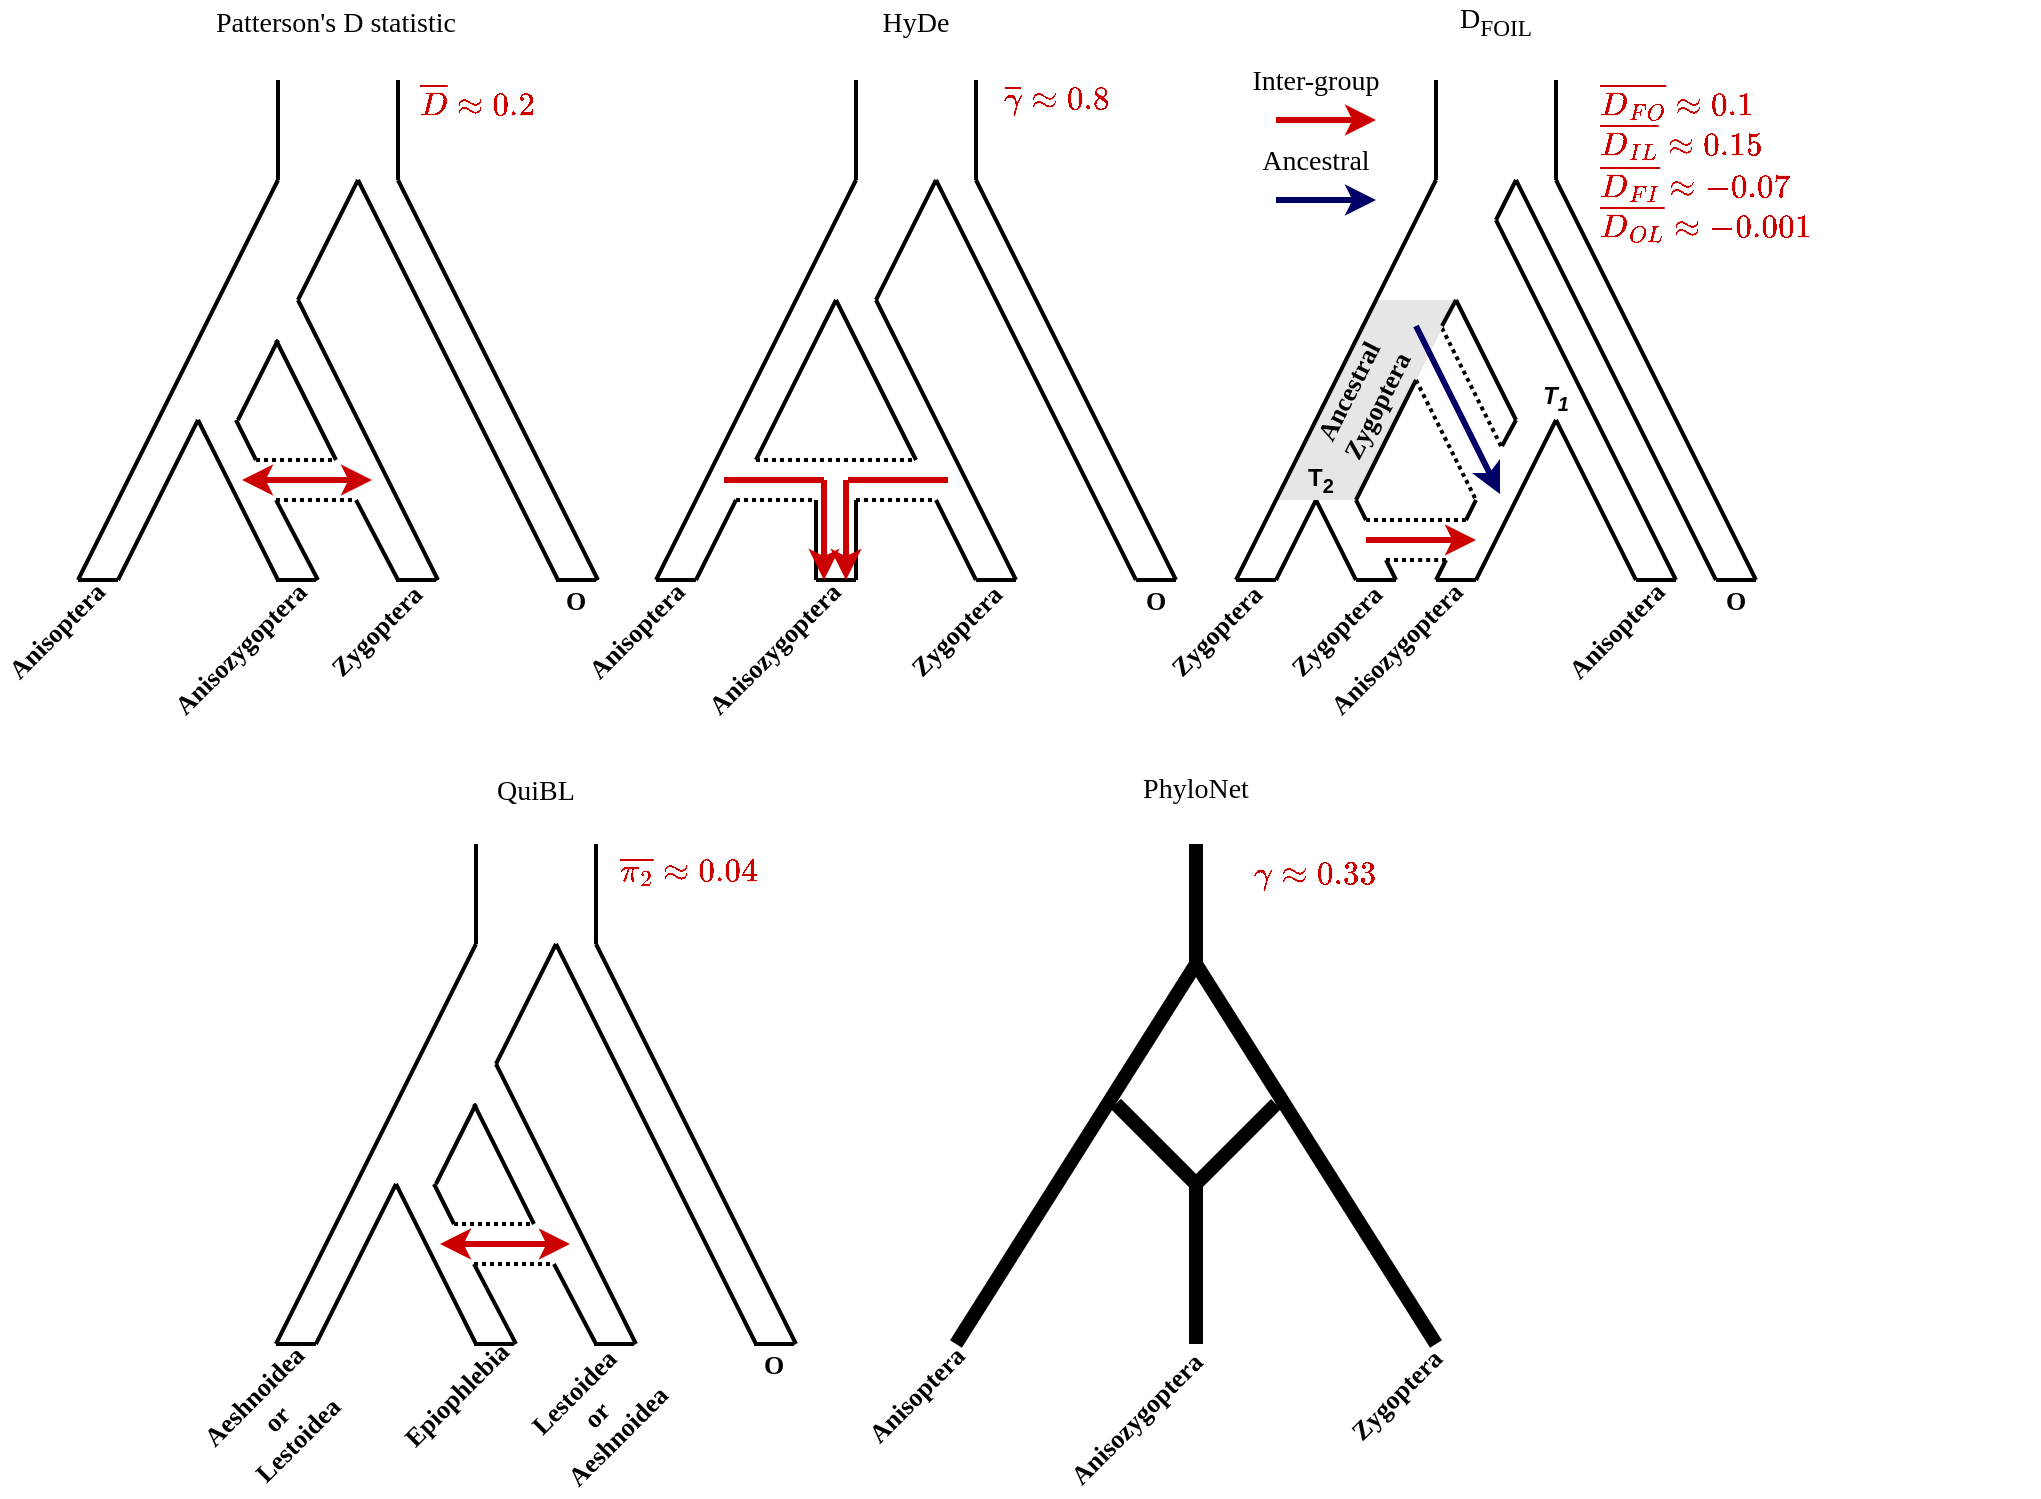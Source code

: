 <mxfile version="12.4.2" type="device" pages="1"><diagram id="icKEjelPdeS_KlyVRhFa" name="Page-1"><mxGraphModel dx="1956" dy="2103" grid="1" gridSize="10" guides="1" tooltips="1" connect="1" arrows="1" fold="1" page="1" pageScale="1" pageWidth="850" pageHeight="1100" math="1" shadow="0"><root><mxCell id="0"/><mxCell id="1" parent="0"/><mxCell id="qN4MKXSaNyTDIDPIRJHz-1" value="" style="endArrow=none;html=1;strokeWidth=2;fontFamily=Times New Roman;fontSize=13;fontStyle=1" parent="1" edge="1"><mxGeometry width="50" height="50" relative="1" as="geometry"><mxPoint x="1" y="240" as="sourcePoint"/><mxPoint x="101" y="40" as="targetPoint"/></mxGeometry></mxCell><mxCell id="qN4MKXSaNyTDIDPIRJHz-2" value="" style="endArrow=none;html=1;strokeWidth=2;fontFamily=Times New Roman;fontSize=13;fontStyle=1" parent="1" edge="1"><mxGeometry width="50" height="50" relative="1" as="geometry"><mxPoint x="21" y="240" as="sourcePoint"/><mxPoint x="61" y="160" as="targetPoint"/></mxGeometry></mxCell><mxCell id="qN4MKXSaNyTDIDPIRJHz-3" value="" style="endArrow=none;html=1;strokeWidth=2;fontFamily=Times New Roman;fontSize=13;fontStyle=1" parent="1" edge="1"><mxGeometry width="50" height="50" relative="1" as="geometry"><mxPoint x="101" y="240" as="sourcePoint"/><mxPoint x="61" y="160" as="targetPoint"/></mxGeometry></mxCell><mxCell id="qN4MKXSaNyTDIDPIRJHz-4" value="" style="endArrow=none;html=1;strokeWidth=2;fontFamily=Times New Roman;fontSize=13;fontStyle=1" parent="1" edge="1"><mxGeometry width="50" height="50" relative="1" as="geometry"><mxPoint x="121" y="240" as="sourcePoint"/><mxPoint x="100" y="200" as="targetPoint"/></mxGeometry></mxCell><mxCell id="qN4MKXSaNyTDIDPIRJHz-5" value="" style="endArrow=none;html=1;strokeWidth=2;fontFamily=Times New Roman;fontSize=13;fontStyle=1" parent="1" edge="1"><mxGeometry width="50" height="50" relative="1" as="geometry"><mxPoint x="161" y="240" as="sourcePoint"/><mxPoint x="140" y="200" as="targetPoint"/></mxGeometry></mxCell><mxCell id="qN4MKXSaNyTDIDPIRJHz-7" value="" style="endArrow=none;html=1;strokeWidth=2;fontFamily=Times New Roman;fontSize=13;fontStyle=1" parent="1" edge="1"><mxGeometry width="50" height="50" relative="1" as="geometry"><mxPoint x="181" y="240" as="sourcePoint"/><mxPoint x="111" y="100" as="targetPoint"/></mxGeometry></mxCell><mxCell id="qN4MKXSaNyTDIDPIRJHz-8" value="" style="endArrow=none;html=1;strokeWidth=2;fontFamily=Times New Roman;fontSize=13;fontStyle=1" parent="1" edge="1"><mxGeometry width="50" height="50" relative="1" as="geometry"><mxPoint x="241" y="240" as="sourcePoint"/><mxPoint x="141" y="40" as="targetPoint"/></mxGeometry></mxCell><mxCell id="qN4MKXSaNyTDIDPIRJHz-12" value="" style="endArrow=none;html=1;strokeWidth=2;fontFamily=Times New Roman;fontSize=13;fontStyle=1" parent="1" edge="1"><mxGeometry width="50" height="50" relative="1" as="geometry"><mxPoint x="81" y="160" as="sourcePoint"/><mxPoint x="101" y="120" as="targetPoint"/></mxGeometry></mxCell><mxCell id="qN4MKXSaNyTDIDPIRJHz-13" value="" style="endArrow=none;html=1;strokeWidth=2;fontFamily=Times New Roman;fontSize=13;fontStyle=1" parent="1" edge="1"><mxGeometry width="50" height="50" relative="1" as="geometry"><mxPoint x="111" y="100" as="sourcePoint"/><mxPoint x="141" y="40" as="targetPoint"/></mxGeometry></mxCell><mxCell id="qN4MKXSaNyTDIDPIRJHz-14" value="" style="endArrow=none;html=1;strokeWidth=2;fontFamily=Times New Roman;fontSize=13;fontStyle=1" parent="1" edge="1"><mxGeometry width="50" height="50" relative="1" as="geometry"><mxPoint x="261" y="240" as="sourcePoint"/><mxPoint x="161" y="40" as="targetPoint"/></mxGeometry></mxCell><mxCell id="qN4MKXSaNyTDIDPIRJHz-15" value="" style="endArrow=none;html=1;strokeWidth=2;fontFamily=Times New Roman;fontSize=13;fontStyle=1" parent="1" edge="1"><mxGeometry width="50" height="50" relative="1" as="geometry"><mxPoint x="101" y="40" as="sourcePoint"/><mxPoint x="101" y="-10" as="targetPoint"/></mxGeometry></mxCell><mxCell id="qN4MKXSaNyTDIDPIRJHz-16" value="" style="endArrow=none;html=1;strokeWidth=2;fontFamily=Times New Roman;fontSize=13;fontStyle=1" parent="1" edge="1"><mxGeometry width="50" height="50" relative="1" as="geometry"><mxPoint x="161" y="40" as="sourcePoint"/><mxPoint x="161" y="-10" as="targetPoint"/></mxGeometry></mxCell><mxCell id="qN4MKXSaNyTDIDPIRJHz-17" value="" style="endArrow=none;html=1;strokeWidth=2;fontFamily=Times New Roman;fontSize=13;fontStyle=1" parent="1" edge="1"><mxGeometry width="50" height="50" relative="1" as="geometry"><mxPoint x="290" y="240" as="sourcePoint"/><mxPoint x="390" y="40" as="targetPoint"/></mxGeometry></mxCell><mxCell id="qN4MKXSaNyTDIDPIRJHz-18" value="" style="endArrow=none;html=1;strokeWidth=2;fontFamily=Times New Roman;fontSize=13;fontStyle=1" parent="1" edge="1"><mxGeometry width="50" height="50" relative="1" as="geometry"><mxPoint x="310" y="240" as="sourcePoint"/><mxPoint x="330" y="200" as="targetPoint"/></mxGeometry></mxCell><mxCell id="qN4MKXSaNyTDIDPIRJHz-21" value="" style="endArrow=none;html=1;strokeWidth=2;fontFamily=Times New Roman;fontSize=13;fontStyle=1" parent="1" edge="1"><mxGeometry width="50" height="50" relative="1" as="geometry"><mxPoint x="450" y="240" as="sourcePoint"/><mxPoint x="430" y="200" as="targetPoint"/></mxGeometry></mxCell><mxCell id="qN4MKXSaNyTDIDPIRJHz-22" value="" style="endArrow=none;html=1;strokeWidth=2;fontFamily=Times New Roman;fontSize=13;fontStyle=1" parent="1" edge="1"><mxGeometry width="50" height="50" relative="1" as="geometry"><mxPoint x="470" y="240" as="sourcePoint"/><mxPoint x="400" y="100" as="targetPoint"/></mxGeometry></mxCell><mxCell id="qN4MKXSaNyTDIDPIRJHz-23" value="" style="endArrow=none;html=1;strokeWidth=2;fontFamily=Times New Roman;fontSize=13;fontStyle=1" parent="1" edge="1"><mxGeometry width="50" height="50" relative="1" as="geometry"><mxPoint x="530" y="240" as="sourcePoint"/><mxPoint x="430" y="40" as="targetPoint"/></mxGeometry></mxCell><mxCell id="qN4MKXSaNyTDIDPIRJHz-25" value="" style="endArrow=none;html=1;strokeWidth=2;fontFamily=Times New Roman;fontSize=13;fontStyle=1" parent="1" edge="1"><mxGeometry width="50" height="50" relative="1" as="geometry"><mxPoint x="400" y="100" as="sourcePoint"/><mxPoint x="430" y="40" as="targetPoint"/></mxGeometry></mxCell><mxCell id="qN4MKXSaNyTDIDPIRJHz-26" value="" style="endArrow=none;html=1;strokeWidth=2;fontFamily=Times New Roman;fontSize=13;fontStyle=1" parent="1" edge="1"><mxGeometry width="50" height="50" relative="1" as="geometry"><mxPoint x="550" y="240" as="sourcePoint"/><mxPoint x="450" y="40" as="targetPoint"/></mxGeometry></mxCell><mxCell id="qN4MKXSaNyTDIDPIRJHz-27" value="" style="endArrow=none;html=1;strokeWidth=2;fontFamily=Times New Roman;fontSize=13;fontStyle=1" parent="1" edge="1"><mxGeometry width="50" height="50" relative="1" as="geometry"><mxPoint x="390" y="40" as="sourcePoint"/><mxPoint x="390" y="-10" as="targetPoint"/></mxGeometry></mxCell><mxCell id="qN4MKXSaNyTDIDPIRJHz-28" value="" style="endArrow=none;html=1;strokeWidth=2;fontFamily=Times New Roman;fontSize=13;fontStyle=1" parent="1" edge="1"><mxGeometry width="50" height="50" relative="1" as="geometry"><mxPoint x="450" y="40" as="sourcePoint"/><mxPoint x="450" y="-10" as="targetPoint"/></mxGeometry></mxCell><mxCell id="qN4MKXSaNyTDIDPIRJHz-31" value="" style="endArrow=none;html=1;strokeWidth=2;fontFamily=Times New Roman;fontSize=13;fontStyle=1" parent="1" edge="1"><mxGeometry width="50" height="50" relative="1" as="geometry"><mxPoint x="370" y="240" as="sourcePoint"/><mxPoint x="370" y="200" as="targetPoint"/></mxGeometry></mxCell><mxCell id="qN4MKXSaNyTDIDPIRJHz-32" value="" style="endArrow=none;html=1;strokeWidth=2;fontFamily=Times New Roman;fontSize=13;fontStyle=1" parent="1" edge="1"><mxGeometry width="50" height="50" relative="1" as="geometry"><mxPoint x="390" y="240" as="sourcePoint"/><mxPoint x="390" y="200" as="targetPoint"/><Array as="points"><mxPoint x="390" y="230"/></Array></mxGeometry></mxCell><mxCell id="qN4MKXSaNyTDIDPIRJHz-33" value="" style="endArrow=none;html=1;strokeWidth=2;dashed=1;dashPattern=1 1;fontFamily=Times New Roman;fontSize=13;fontStyle=1" parent="1" edge="1"><mxGeometry width="50" height="50" relative="1" as="geometry"><mxPoint x="330" y="200" as="sourcePoint"/><mxPoint x="370" y="200" as="targetPoint"/></mxGeometry></mxCell><mxCell id="qN4MKXSaNyTDIDPIRJHz-34" value="" style="endArrow=none;html=1;strokeWidth=2;dashed=1;dashPattern=1 1;fontFamily=Times New Roman;fontSize=13;fontStyle=1" parent="1" edge="1"><mxGeometry width="50" height="50" relative="1" as="geometry"><mxPoint x="390" y="200" as="sourcePoint"/><mxPoint x="430" y="200" as="targetPoint"/></mxGeometry></mxCell><mxCell id="qN4MKXSaNyTDIDPIRJHz-35" value="" style="endArrow=none;html=1;strokeWidth=2;fontFamily=Times New Roman;fontSize=13;fontStyle=1" parent="1" edge="1"><mxGeometry width="50" height="50" relative="1" as="geometry"><mxPoint x="340" y="180" as="sourcePoint"/><mxPoint x="380" y="100" as="targetPoint"/></mxGeometry></mxCell><mxCell id="qN4MKXSaNyTDIDPIRJHz-36" value="" style="endArrow=none;html=1;strokeWidth=2;fontFamily=Times New Roman;fontSize=13;fontStyle=1" parent="1" edge="1"><mxGeometry width="50" height="50" relative="1" as="geometry"><mxPoint x="420" y="180" as="sourcePoint"/><mxPoint x="380" y="100" as="targetPoint"/></mxGeometry></mxCell><mxCell id="qN4MKXSaNyTDIDPIRJHz-37" value="" style="endArrow=none;html=1;strokeWidth=2;dashed=1;dashPattern=1 1;fontFamily=Times New Roman;fontSize=13;fontStyle=1" parent="1" edge="1"><mxGeometry width="50" height="50" relative="1" as="geometry"><mxPoint x="340" y="180" as="sourcePoint"/><mxPoint x="420" y="180" as="targetPoint"/></mxGeometry></mxCell><mxCell id="qN4MKXSaNyTDIDPIRJHz-39" value="" style="endArrow=none;html=1;strokeWidth=2;fontFamily=Times New Roman;fontSize=13;fontStyle=1" parent="1" edge="1"><mxGeometry width="50" height="50" relative="1" as="geometry"><mxPoint x="600" y="240" as="sourcePoint"/><mxPoint x="620" y="200" as="targetPoint"/></mxGeometry></mxCell><mxCell id="qN4MKXSaNyTDIDPIRJHz-41" value="" style="endArrow=none;html=1;strokeWidth=2;fontFamily=Times New Roman;fontSize=13;fontStyle=1" parent="1" edge="1"><mxGeometry width="50" height="50" relative="1" as="geometry"><mxPoint x="645" y="210" as="sourcePoint"/><mxPoint x="640" y="200" as="targetPoint"/></mxGeometry></mxCell><mxCell id="qN4MKXSaNyTDIDPIRJHz-43" value="" style="endArrow=none;html=1;strokeWidth=2;fontFamily=Times New Roman;fontSize=13;fontStyle=1" parent="1" edge="1"><mxGeometry width="50" height="50" relative="1" as="geometry"><mxPoint x="800" y="240" as="sourcePoint"/><mxPoint x="710" y="60" as="targetPoint"/></mxGeometry></mxCell><mxCell id="qN4MKXSaNyTDIDPIRJHz-44" value="" style="endArrow=none;html=1;strokeWidth=2;fontFamily=Times New Roman;fontSize=13;fontStyle=1" parent="1" edge="1"><mxGeometry width="50" height="50" relative="1" as="geometry"><mxPoint x="820" y="240" as="sourcePoint"/><mxPoint x="720" y="40" as="targetPoint"/></mxGeometry></mxCell><mxCell id="qN4MKXSaNyTDIDPIRJHz-46" value="" style="endArrow=none;html=1;strokeWidth=2;fontFamily=Times New Roman;fontSize=13;fontStyle=1" parent="1" edge="1"><mxGeometry width="50" height="50" relative="1" as="geometry"><mxPoint x="710" y="60" as="sourcePoint"/><mxPoint x="720" y="40" as="targetPoint"/></mxGeometry></mxCell><mxCell id="qN4MKXSaNyTDIDPIRJHz-47" value="" style="endArrow=none;html=1;strokeWidth=2;fontFamily=Times New Roman;fontSize=13;fontStyle=1" parent="1" edge="1"><mxGeometry width="50" height="50" relative="1" as="geometry"><mxPoint x="840" y="240" as="sourcePoint"/><mxPoint x="740" y="40" as="targetPoint"/></mxGeometry></mxCell><mxCell id="qN4MKXSaNyTDIDPIRJHz-48" value="" style="endArrow=none;html=1;strokeWidth=2;fontFamily=Times New Roman;fontSize=13;fontStyle=1" parent="1" edge="1"><mxGeometry width="50" height="50" relative="1" as="geometry"><mxPoint x="680" y="40" as="sourcePoint"/><mxPoint x="680" y="-10" as="targetPoint"/></mxGeometry></mxCell><mxCell id="qN4MKXSaNyTDIDPIRJHz-49" value="" style="endArrow=none;html=1;strokeWidth=2;fontFamily=Times New Roman;fontSize=13;fontStyle=1" parent="1" edge="1"><mxGeometry width="50" height="50" relative="1" as="geometry"><mxPoint x="740" y="40" as="sourcePoint"/><mxPoint x="740" y="-10" as="targetPoint"/></mxGeometry></mxCell><mxCell id="qN4MKXSaNyTDIDPIRJHz-50" value="" style="endArrow=none;html=1;strokeWidth=2;fontFamily=Times New Roman;fontSize=13;fontStyle=1" parent="1" edge="1"><mxGeometry width="50" height="50" relative="1" as="geometry"><mxPoint x="640" y="240" as="sourcePoint"/><mxPoint x="620" y="200" as="targetPoint"/></mxGeometry></mxCell><mxCell id="qN4MKXSaNyTDIDPIRJHz-51" value="" style="endArrow=none;html=1;strokeWidth=2;fontFamily=Times New Roman;fontSize=13;fontStyle=1" parent="1" edge="1"><mxGeometry width="50" height="50" relative="1" as="geometry"><mxPoint x="720" y="160" as="sourcePoint"/><mxPoint x="690" y="100" as="targetPoint"/></mxGeometry></mxCell><mxCell id="qN4MKXSaNyTDIDPIRJHz-52" value="" style="endArrow=none;html=1;strokeWidth=2;fontFamily=Times New Roman;fontSize=13;fontStyle=1" parent="1" edge="1"><mxGeometry width="50" height="50" relative="1" as="geometry"><mxPoint x="695" y="210" as="sourcePoint"/><mxPoint x="700" y="200" as="targetPoint"/></mxGeometry></mxCell><mxCell id="qN4MKXSaNyTDIDPIRJHz-53" value="" style="endArrow=none;html=1;strokeWidth=2;fontFamily=Times New Roman;fontSize=13;fontStyle=1" parent="1" edge="1"><mxGeometry width="50" height="50" relative="1" as="geometry"><mxPoint x="700" y="240" as="sourcePoint"/><mxPoint x="740" y="160" as="targetPoint"/></mxGeometry></mxCell><mxCell id="qN4MKXSaNyTDIDPIRJHz-54" value="" style="endArrow=none;html=1;strokeWidth=2;fontFamily=Times New Roman;fontSize=13;fontStyle=1" parent="1" edge="1"><mxGeometry width="50" height="50" relative="1" as="geometry"><mxPoint x="780" y="240" as="sourcePoint"/><mxPoint x="740" y="160" as="targetPoint"/></mxGeometry></mxCell><mxCell id="qN4MKXSaNyTDIDPIRJHz-55" value="" style="endArrow=none;html=1;strokeWidth=2;fontFamily=Times New Roman;fontSize=13;fontStyle=1" parent="1" edge="1"><mxGeometry width="50" height="50" relative="1" as="geometry"><mxPoint x="1" y="240" as="sourcePoint"/><mxPoint x="21" y="240" as="targetPoint"/></mxGeometry></mxCell><mxCell id="qN4MKXSaNyTDIDPIRJHz-56" value="" style="endArrow=none;html=1;strokeWidth=2;fontFamily=Times New Roman;fontSize=13;fontStyle=1" parent="1" edge="1"><mxGeometry width="50" height="50" relative="1" as="geometry"><mxPoint x="100" y="240" as="sourcePoint"/><mxPoint x="120" y="240" as="targetPoint"/></mxGeometry></mxCell><mxCell id="qN4MKXSaNyTDIDPIRJHz-57" value="" style="endArrow=none;html=1;strokeWidth=2;fontFamily=Times New Roman;fontSize=13;fontStyle=1" parent="1" edge="1"><mxGeometry width="50" height="50" relative="1" as="geometry"><mxPoint x="160" y="240" as="sourcePoint"/><mxPoint x="180" y="240" as="targetPoint"/></mxGeometry></mxCell><mxCell id="qN4MKXSaNyTDIDPIRJHz-59" value="" style="endArrow=none;html=1;strokeWidth=2;fontFamily=Times New Roman;fontSize=13;fontStyle=1" parent="1" edge="1"><mxGeometry width="50" height="50" relative="1" as="geometry"><mxPoint x="240" y="240" as="sourcePoint"/><mxPoint x="260" y="240" as="targetPoint"/></mxGeometry></mxCell><mxCell id="qN4MKXSaNyTDIDPIRJHz-60" value="" style="endArrow=none;html=1;strokeWidth=2;fontFamily=Times New Roman;fontSize=13;fontStyle=1" parent="1" edge="1"><mxGeometry width="50" height="50" relative="1" as="geometry"><mxPoint x="370" y="240" as="sourcePoint"/><mxPoint x="390" y="240" as="targetPoint"/></mxGeometry></mxCell><mxCell id="qN4MKXSaNyTDIDPIRJHz-61" value="" style="endArrow=none;html=1;strokeWidth=2;fontFamily=Times New Roman;fontSize=13;fontStyle=1" parent="1" edge="1"><mxGeometry width="50" height="50" relative="1" as="geometry"><mxPoint x="290" y="240" as="sourcePoint"/><mxPoint x="310" y="240" as="targetPoint"/></mxGeometry></mxCell><mxCell id="qN4MKXSaNyTDIDPIRJHz-62" value="" style="endArrow=none;html=1;strokeWidth=2;fontFamily=Times New Roman;fontSize=13;fontStyle=1" parent="1" edge="1"><mxGeometry width="50" height="50" relative="1" as="geometry"><mxPoint x="640" y="240" as="sourcePoint"/><mxPoint x="660" y="240" as="targetPoint"/></mxGeometry></mxCell><mxCell id="qN4MKXSaNyTDIDPIRJHz-63" value="" style="endArrow=none;html=1;strokeWidth=2;fontFamily=Times New Roman;fontSize=13;fontStyle=1" parent="1" edge="1"><mxGeometry width="50" height="50" relative="1" as="geometry"><mxPoint x="820" y="240" as="sourcePoint"/><mxPoint x="840" y="240" as="targetPoint"/></mxGeometry></mxCell><mxCell id="qN4MKXSaNyTDIDPIRJHz-66" value="" style="endArrow=none;html=1;strokeWidth=2;fontFamily=Times New Roman;fontSize=13;fontStyle=1" parent="1" edge="1"><mxGeometry width="50" height="50" relative="1" as="geometry"><mxPoint x="780" y="240" as="sourcePoint"/><mxPoint x="800" y="240" as="targetPoint"/></mxGeometry></mxCell><mxCell id="qN4MKXSaNyTDIDPIRJHz-67" value="" style="endArrow=none;html=1;strokeWidth=2;fontFamily=Times New Roman;fontSize=13;fontStyle=1" parent="1" edge="1"><mxGeometry width="50" height="50" relative="1" as="geometry"><mxPoint x="530" y="240" as="sourcePoint"/><mxPoint x="550" y="240" as="targetPoint"/></mxGeometry></mxCell><mxCell id="qN4MKXSaNyTDIDPIRJHz-68" value="" style="endArrow=none;html=1;strokeWidth=2;fontFamily=Times New Roman;fontSize=13;fontStyle=1" parent="1" edge="1"><mxGeometry width="50" height="50" relative="1" as="geometry"><mxPoint x="680" y="240" as="sourcePoint"/><mxPoint x="700" y="240" as="targetPoint"/></mxGeometry></mxCell><mxCell id="qN4MKXSaNyTDIDPIRJHz-69" value="" style="endArrow=none;html=1;strokeWidth=2;fontFamily=Times New Roman;fontSize=13;fontStyle=1" parent="1" edge="1"><mxGeometry width="50" height="50" relative="1" as="geometry"><mxPoint x="450" y="240" as="sourcePoint"/><mxPoint x="470" y="240" as="targetPoint"/></mxGeometry></mxCell><mxCell id="qN4MKXSaNyTDIDPIRJHz-70" value="" style="endArrow=none;html=1;strokeWidth=2;fontFamily=Times New Roman;fontSize=13;fontStyle=1" parent="1" edge="1"><mxGeometry width="50" height="50" relative="1" as="geometry"><mxPoint x="580" y="240" as="sourcePoint"/><mxPoint x="600" y="240" as="targetPoint"/></mxGeometry></mxCell><mxCell id="qN4MKXSaNyTDIDPIRJHz-71" value="" style="endArrow=none;dashed=1;html=1;strokeWidth=2;dashPattern=1 1;fontFamily=Times New Roman;fontSize=13;fontStyle=1" parent="1" edge="1"><mxGeometry width="50" height="50" relative="1" as="geometry"><mxPoint x="100" y="200" as="sourcePoint"/><mxPoint x="140" y="200" as="targetPoint"/></mxGeometry></mxCell><mxCell id="qN4MKXSaNyTDIDPIRJHz-74" value="" style="endArrow=none;html=1;strokeWidth=2;fontFamily=Times New Roman;fontSize=13;fontStyle=1" parent="1" edge="1"><mxGeometry width="50" height="50" relative="1" as="geometry"><mxPoint x="130" y="180" as="sourcePoint"/><mxPoint x="100" y="120" as="targetPoint"/></mxGeometry></mxCell><mxCell id="qN4MKXSaNyTDIDPIRJHz-75" value="" style="endArrow=none;html=1;strokeWidth=2;fontFamily=Times New Roman;fontSize=13;fontStyle=1" parent="1" edge="1"><mxGeometry width="50" height="50" relative="1" as="geometry"><mxPoint x="90" y="180" as="sourcePoint"/><mxPoint x="80" y="160" as="targetPoint"/></mxGeometry></mxCell><mxCell id="qN4MKXSaNyTDIDPIRJHz-76" value="" style="endArrow=none;dashed=1;html=1;strokeWidth=2;dashPattern=1 1;fontFamily=Times New Roman;fontSize=13;fontStyle=1" parent="1" edge="1"><mxGeometry width="50" height="50" relative="1" as="geometry"><mxPoint x="90" y="180" as="sourcePoint"/><mxPoint x="130" y="180" as="targetPoint"/></mxGeometry></mxCell><mxCell id="qN4MKXSaNyTDIDPIRJHz-77" value="" style="endArrow=none;html=1;strokeWidth=2;dashed=1;dashPattern=1 1;fontFamily=Times New Roman;fontSize=13;fontStyle=1" parent="1" edge="1"><mxGeometry width="50" height="50" relative="1" as="geometry"><mxPoint x="645" y="210" as="sourcePoint"/><mxPoint x="695" y="210" as="targetPoint"/></mxGeometry></mxCell><mxCell id="qN4MKXSaNyTDIDPIRJHz-79" value="" style="endArrow=none;html=1;strokeWidth=2;dashed=1;dashPattern=1 1;fontFamily=Times New Roman;fontSize=13;fontStyle=1" parent="1" edge="1"><mxGeometry width="50" height="50" relative="1" as="geometry"><mxPoint x="655" y="230" as="sourcePoint"/><mxPoint x="685" y="230" as="targetPoint"/><Array as="points"><mxPoint x="680" y="230"/></Array></mxGeometry></mxCell><mxCell id="qN4MKXSaNyTDIDPIRJHz-80" value="" style="endArrow=none;html=1;strokeWidth=2;fontFamily=Times New Roman;fontSize=13;fontStyle=1" parent="1" edge="1"><mxGeometry width="50" height="50" relative="1" as="geometry"><mxPoint x="660" y="240" as="sourcePoint"/><mxPoint x="655" y="230" as="targetPoint"/></mxGeometry></mxCell><mxCell id="qN4MKXSaNyTDIDPIRJHz-81" value="" style="endArrow=none;html=1;strokeWidth=2;fontFamily=Times New Roman;fontSize=13;fontStyle=1" parent="1" edge="1"><mxGeometry width="50" height="50" relative="1" as="geometry"><mxPoint x="680" y="240" as="sourcePoint"/><mxPoint x="685" y="230" as="targetPoint"/></mxGeometry></mxCell><mxCell id="qN4MKXSaNyTDIDPIRJHz-101" value="&lt;h1 style=&quot;font-size: 13px;&quot;&gt;&lt;font style=&quot;font-size: 13px;&quot;&gt;O&lt;/font&gt;&lt;/h1&gt;" style="text;html=1;strokeColor=none;fillColor=none;align=center;verticalAlign=middle;whiteSpace=wrap;rounded=0;fontFamily=Times New Roman;fontSize=13;fontStyle=1" parent="1" vertex="1"><mxGeometry x="230" y="240" width="40" height="20" as="geometry"/></mxCell><mxCell id="qN4MKXSaNyTDIDPIRJHz-102" value="&lt;h1 style=&quot;font-size: 13px;&quot;&gt;&lt;font style=&quot;font-size: 13px;&quot;&gt;O&lt;/font&gt;&lt;/h1&gt;" style="text;html=1;strokeColor=none;fillColor=none;align=center;verticalAlign=middle;whiteSpace=wrap;rounded=0;fontFamily=Times New Roman;fontSize=13;fontStyle=1" parent="1" vertex="1"><mxGeometry x="520" y="240" width="40" height="20" as="geometry"/></mxCell><mxCell id="qN4MKXSaNyTDIDPIRJHz-103" value="&lt;h1 style=&quot;font-size: 13px;&quot;&gt;&lt;font style=&quot;font-size: 13px;&quot;&gt;O&lt;/font&gt;&lt;/h1&gt;" style="text;html=1;strokeColor=none;fillColor=none;align=center;verticalAlign=middle;whiteSpace=wrap;rounded=0;fontFamily=Times New Roman;fontSize=13;fontStyle=1" parent="1" vertex="1"><mxGeometry x="810" y="240" width="40" height="20" as="geometry"/></mxCell><mxCell id="qN4MKXSaNyTDIDPIRJHz-104" value="" style="endArrow=none;html=1;strokeWidth=2;fontFamily=Times New Roman;fontSize=13;fontStyle=1" parent="1" edge="1"><mxGeometry width="50" height="50" relative="1" as="geometry"><mxPoint x="100" y="622" as="sourcePoint"/><mxPoint x="200" y="422" as="targetPoint"/></mxGeometry></mxCell><mxCell id="qN4MKXSaNyTDIDPIRJHz-105" value="" style="endArrow=none;html=1;strokeWidth=2;fontFamily=Times New Roman;fontSize=13;fontStyle=1" parent="1" edge="1"><mxGeometry width="50" height="50" relative="1" as="geometry"><mxPoint x="120" y="622" as="sourcePoint"/><mxPoint x="160" y="542" as="targetPoint"/></mxGeometry></mxCell><mxCell id="qN4MKXSaNyTDIDPIRJHz-106" value="" style="endArrow=none;html=1;strokeWidth=2;fontFamily=Times New Roman;fontSize=13;fontStyle=1" parent="1" edge="1"><mxGeometry width="50" height="50" relative="1" as="geometry"><mxPoint x="200" y="622" as="sourcePoint"/><mxPoint x="160" y="542" as="targetPoint"/></mxGeometry></mxCell><mxCell id="qN4MKXSaNyTDIDPIRJHz-107" value="" style="endArrow=none;html=1;strokeWidth=2;fontFamily=Times New Roman;fontSize=13;fontStyle=1" parent="1" edge="1"><mxGeometry width="50" height="50" relative="1" as="geometry"><mxPoint x="220" y="622" as="sourcePoint"/><mxPoint x="199" y="582" as="targetPoint"/></mxGeometry></mxCell><mxCell id="qN4MKXSaNyTDIDPIRJHz-108" value="" style="endArrow=none;html=1;strokeWidth=2;fontFamily=Times New Roman;fontSize=13;fontStyle=1" parent="1" edge="1"><mxGeometry width="50" height="50" relative="1" as="geometry"><mxPoint x="260" y="622" as="sourcePoint"/><mxPoint x="239" y="582" as="targetPoint"/></mxGeometry></mxCell><mxCell id="qN4MKXSaNyTDIDPIRJHz-109" value="" style="endArrow=none;html=1;strokeWidth=2;fontFamily=Times New Roman;fontSize=13;fontStyle=1" parent="1" edge="1"><mxGeometry width="50" height="50" relative="1" as="geometry"><mxPoint x="280" y="622" as="sourcePoint"/><mxPoint x="210" y="482" as="targetPoint"/></mxGeometry></mxCell><mxCell id="qN4MKXSaNyTDIDPIRJHz-110" value="" style="endArrow=none;html=1;strokeWidth=2;fontFamily=Times New Roman;fontSize=13;fontStyle=1" parent="1" edge="1"><mxGeometry width="50" height="50" relative="1" as="geometry"><mxPoint x="340" y="622" as="sourcePoint"/><mxPoint x="240" y="422" as="targetPoint"/></mxGeometry></mxCell><mxCell id="qN4MKXSaNyTDIDPIRJHz-111" value="" style="endArrow=none;html=1;strokeWidth=2;fontFamily=Times New Roman;fontSize=13;fontStyle=1" parent="1" edge="1"><mxGeometry width="50" height="50" relative="1" as="geometry"><mxPoint x="180" y="542" as="sourcePoint"/><mxPoint x="200" y="502" as="targetPoint"/></mxGeometry></mxCell><mxCell id="qN4MKXSaNyTDIDPIRJHz-112" value="" style="endArrow=none;html=1;strokeWidth=2;fontFamily=Times New Roman;fontSize=13;fontStyle=1" parent="1" edge="1"><mxGeometry width="50" height="50" relative="1" as="geometry"><mxPoint x="210" y="482" as="sourcePoint"/><mxPoint x="240" y="422" as="targetPoint"/></mxGeometry></mxCell><mxCell id="qN4MKXSaNyTDIDPIRJHz-113" value="" style="endArrow=none;html=1;strokeWidth=2;fontFamily=Times New Roman;fontSize=13;fontStyle=1" parent="1" edge="1"><mxGeometry width="50" height="50" relative="1" as="geometry"><mxPoint x="360" y="622" as="sourcePoint"/><mxPoint x="260" y="422" as="targetPoint"/></mxGeometry></mxCell><mxCell id="qN4MKXSaNyTDIDPIRJHz-114" value="" style="endArrow=none;html=1;strokeWidth=2;fontFamily=Times New Roman;fontSize=13;fontStyle=1" parent="1" edge="1"><mxGeometry width="50" height="50" relative="1" as="geometry"><mxPoint x="200" y="422" as="sourcePoint"/><mxPoint x="200" y="372" as="targetPoint"/></mxGeometry></mxCell><mxCell id="qN4MKXSaNyTDIDPIRJHz-115" value="" style="endArrow=none;html=1;strokeWidth=2;fontFamily=Times New Roman;fontSize=13;fontStyle=1" parent="1" edge="1"><mxGeometry width="50" height="50" relative="1" as="geometry"><mxPoint x="260" y="422" as="sourcePoint"/><mxPoint x="260" y="372" as="targetPoint"/></mxGeometry></mxCell><mxCell id="qN4MKXSaNyTDIDPIRJHz-116" value="" style="endArrow=none;html=1;strokeWidth=2;fontFamily=Times New Roman;fontSize=13;fontStyle=1" parent="1" edge="1"><mxGeometry width="50" height="50" relative="1" as="geometry"><mxPoint x="100" y="622" as="sourcePoint"/><mxPoint x="120" y="622" as="targetPoint"/></mxGeometry></mxCell><mxCell id="qN4MKXSaNyTDIDPIRJHz-117" value="" style="endArrow=none;html=1;strokeWidth=2;fontFamily=Times New Roman;fontSize=13;fontStyle=1" parent="1" edge="1"><mxGeometry width="50" height="50" relative="1" as="geometry"><mxPoint x="199" y="622" as="sourcePoint"/><mxPoint x="219" y="622" as="targetPoint"/></mxGeometry></mxCell><mxCell id="qN4MKXSaNyTDIDPIRJHz-118" value="" style="endArrow=none;html=1;strokeWidth=2;fontFamily=Times New Roman;fontSize=13;fontStyle=1" parent="1" edge="1"><mxGeometry width="50" height="50" relative="1" as="geometry"><mxPoint x="259" y="622" as="sourcePoint"/><mxPoint x="279" y="622" as="targetPoint"/></mxGeometry></mxCell><mxCell id="qN4MKXSaNyTDIDPIRJHz-119" value="" style="endArrow=none;html=1;strokeWidth=2;fontFamily=Times New Roman;fontSize=13;fontStyle=1" parent="1" edge="1"><mxGeometry width="50" height="50" relative="1" as="geometry"><mxPoint x="339" y="622" as="sourcePoint"/><mxPoint x="359" y="622" as="targetPoint"/></mxGeometry></mxCell><mxCell id="qN4MKXSaNyTDIDPIRJHz-120" value="" style="endArrow=none;dashed=1;html=1;strokeWidth=2;dashPattern=1 1;fontFamily=Times New Roman;fontSize=13;fontStyle=1" parent="1" edge="1"><mxGeometry width="50" height="50" relative="1" as="geometry"><mxPoint x="199" y="582" as="sourcePoint"/><mxPoint x="239" y="582" as="targetPoint"/></mxGeometry></mxCell><mxCell id="qN4MKXSaNyTDIDPIRJHz-121" value="" style="endArrow=none;html=1;strokeWidth=2;fontFamily=Times New Roman;fontSize=13;fontStyle=1" parent="1" edge="1"><mxGeometry width="50" height="50" relative="1" as="geometry"><mxPoint x="229" y="562" as="sourcePoint"/><mxPoint x="199" y="502" as="targetPoint"/></mxGeometry></mxCell><mxCell id="qN4MKXSaNyTDIDPIRJHz-122" value="" style="endArrow=none;html=1;strokeWidth=2;fontFamily=Times New Roman;fontSize=13;fontStyle=1" parent="1" edge="1"><mxGeometry width="50" height="50" relative="1" as="geometry"><mxPoint x="189" y="562" as="sourcePoint"/><mxPoint x="179" y="542" as="targetPoint"/></mxGeometry></mxCell><mxCell id="qN4MKXSaNyTDIDPIRJHz-123" value="" style="endArrow=none;dashed=1;html=1;strokeWidth=2;dashPattern=1 1;fontFamily=Times New Roman;fontSize=13;fontStyle=1" parent="1" edge="1"><mxGeometry width="50" height="50" relative="1" as="geometry"><mxPoint x="189" y="562" as="sourcePoint"/><mxPoint x="229" y="562" as="targetPoint"/></mxGeometry></mxCell><mxCell id="qN4MKXSaNyTDIDPIRJHz-124" value="&lt;h1 style=&quot;font-size: 13px;&quot;&gt;&lt;font style=&quot;font-size: 13px;&quot;&gt;O&lt;/font&gt;&lt;/h1&gt;" style="text;html=1;strokeColor=none;fillColor=none;align=center;verticalAlign=middle;whiteSpace=wrap;rounded=0;fontFamily=Times New Roman;fontSize=13;fontStyle=1" parent="1" vertex="1"><mxGeometry x="329" y="622" width="40" height="20" as="geometry"/></mxCell><mxCell id="qN4MKXSaNyTDIDPIRJHz-125" value="Anisozygoptera" style="text;html=1;strokeColor=none;fillColor=none;align=center;verticalAlign=middle;whiteSpace=wrap;rounded=0;rotation=-45;fontFamily=Times New Roman;fontSize=13;fontStyle=1" parent="1" vertex="1"><mxGeometry x="62" y="259" width="40" height="30" as="geometry"/></mxCell><mxCell id="qN4MKXSaNyTDIDPIRJHz-127" value="Anisozygoptera" style="text;html=1;strokeColor=none;fillColor=none;align=center;verticalAlign=middle;whiteSpace=wrap;rounded=0;rotation=-45;fontFamily=Times New Roman;fontSize=13;fontStyle=1" parent="1" vertex="1"><mxGeometry x="640" y="259" width="40" height="30" as="geometry"/></mxCell><mxCell id="qN4MKXSaNyTDIDPIRJHz-131" value="Anisoptera" style="text;html=1;strokeColor=none;fillColor=none;align=center;verticalAlign=middle;whiteSpace=wrap;rounded=0;rotation=-45;fontFamily=Times New Roman;fontSize=13;fontStyle=1" parent="1" vertex="1"><mxGeometry x="750" y="250" width="40" height="30" as="geometry"/></mxCell><mxCell id="qN4MKXSaNyTDIDPIRJHz-133" value="Zygoptera" style="text;html=1;strokeColor=none;fillColor=none;align=center;verticalAlign=middle;whiteSpace=wrap;rounded=0;rotation=-45;fontFamily=Times New Roman;fontSize=13;fontStyle=1" parent="1" vertex="1"><mxGeometry x="550" y="260" width="40" height="10" as="geometry"/></mxCell><mxCell id="qN4MKXSaNyTDIDPIRJHz-138" value="Zygoptera" style="text;html=1;strokeColor=none;fillColor=none;align=center;verticalAlign=middle;whiteSpace=wrap;rounded=0;rotation=-45;fontFamily=Times New Roman;fontSize=13;fontStyle=1" parent="1" vertex="1"><mxGeometry x="610" y="262" width="40" height="5.86" as="geometry"/></mxCell><mxCell id="qN4MKXSaNyTDIDPIRJHz-143" value="" style="endArrow=none;html=1;strokeWidth=7;fontFamily=Times New Roman;fontSize=13;fontStyle=1" parent="1" edge="1"><mxGeometry width="50" height="50" relative="1" as="geometry"><mxPoint x="560" y="622" as="sourcePoint"/><mxPoint x="560" y="542" as="targetPoint"/></mxGeometry></mxCell><mxCell id="qN4MKXSaNyTDIDPIRJHz-144" value="" style="endArrow=none;html=1;strokeWidth=7;fontFamily=Times New Roman;fontSize=13;fontStyle=1" parent="1" edge="1"><mxGeometry width="50" height="50" relative="1" as="geometry"><mxPoint x="560" y="542" as="sourcePoint"/><mxPoint x="520" y="502" as="targetPoint"/></mxGeometry></mxCell><mxCell id="qN4MKXSaNyTDIDPIRJHz-145" value="" style="endArrow=none;html=1;strokeWidth=7;fontFamily=Times New Roman;fontSize=13;fontStyle=1" parent="1" edge="1"><mxGeometry width="50" height="50" relative="1" as="geometry"><mxPoint x="560" y="542" as="sourcePoint"/><mxPoint x="520" y="502" as="targetPoint"/></mxGeometry></mxCell><mxCell id="qN4MKXSaNyTDIDPIRJHz-146" value="" style="endArrow=none;html=1;strokeWidth=7;fontFamily=Times New Roman;fontSize=13;fontStyle=1" parent="1" edge="1"><mxGeometry width="50" height="50" relative="1" as="geometry"><mxPoint x="560" y="542" as="sourcePoint"/><mxPoint x="600" y="502" as="targetPoint"/></mxGeometry></mxCell><mxCell id="qN4MKXSaNyTDIDPIRJHz-147" value="" style="endArrow=none;html=1;strokeWidth=7;fontFamily=Times New Roman;fontSize=13;fontStyle=1" parent="1" edge="1"><mxGeometry width="50" height="50" relative="1" as="geometry"><mxPoint x="680" y="622" as="sourcePoint"/><mxPoint x="560" y="432" as="targetPoint"/></mxGeometry></mxCell><mxCell id="qN4MKXSaNyTDIDPIRJHz-148" value="" style="endArrow=none;html=1;strokeWidth=7;fontFamily=Times New Roman;fontSize=13;fontStyle=1" parent="1" edge="1"><mxGeometry width="50" height="50" relative="1" as="geometry"><mxPoint x="440" y="622" as="sourcePoint"/><mxPoint x="560" y="432" as="targetPoint"/></mxGeometry></mxCell><mxCell id="qN4MKXSaNyTDIDPIRJHz-149" value="" style="endArrow=none;html=1;strokeWidth=7;fontFamily=Times New Roman;fontSize=13;fontStyle=1" parent="1" edge="1"><mxGeometry width="50" height="50" relative="1" as="geometry"><mxPoint x="560" y="432" as="sourcePoint"/><mxPoint x="560" y="372" as="targetPoint"/></mxGeometry></mxCell><mxCell id="qN4MKXSaNyTDIDPIRJHz-152" value="Anisoptera" style="text;html=1;strokeColor=none;fillColor=none;align=center;verticalAlign=middle;whiteSpace=wrap;rounded=0;rotation=-45;fontFamily=Times New Roman;fontSize=13;fontStyle=1" parent="1" vertex="1"><mxGeometry x="400" y="632" width="40" height="30" as="geometry"/></mxCell><mxCell id="qN4MKXSaNyTDIDPIRJHz-153" value="Zygoptera" style="text;html=1;strokeColor=none;fillColor=none;align=center;verticalAlign=middle;whiteSpace=wrap;rounded=0;rotation=-45;fontFamily=Times New Roman;fontSize=13;fontStyle=1" parent="1" vertex="1"><mxGeometry x="640" y="632" width="40" height="30" as="geometry"/></mxCell><mxCell id="m6oSzKGWAjd3a5pUwJd8-1" value="" style="endArrow=classic;html=1;strokeColor=#CC0000;strokeWidth=3;" parent="1" edge="1"><mxGeometry width="50" height="50" relative="1" as="geometry"><mxPoint x="645" y="220" as="sourcePoint"/><mxPoint x="700" y="220" as="targetPoint"/></mxGeometry></mxCell><mxCell id="m6oSzKGWAjd3a5pUwJd8-3" value="$$\overline{\gamma}&amp;nbsp; \approx0.8$$" style="text;html=1;strokeColor=none;fillColor=none;align=center;verticalAlign=middle;whiteSpace=wrap;rounded=0;strokeWidth=1;fontColor=#CC0000;fontSize=14;" parent="1" vertex="1"><mxGeometry x="470" y="-10" width="40" height="20" as="geometry"/></mxCell><mxCell id="m6oSzKGWAjd3a5pUwJd8-6" value="$$\overline{D}&amp;nbsp; \approx0.2$$" style="text;html=1;fontSize=14;fontColor=#CC0000;" parent="1" vertex="1"><mxGeometry x="170" y="-30" width="60" height="30" as="geometry"/></mxCell><mxCell id="m6oSzKGWAjd3a5pUwJd8-13" value="" style="endArrow=none;html=1;strokeColor=#CC0000;strokeWidth=3;fontSize=14;fontColor=#CC0000;" parent="1" edge="1"><mxGeometry width="50" height="50" relative="1" as="geometry"><mxPoint x="324" y="190" as="sourcePoint"/><mxPoint x="374" y="190" as="targetPoint"/></mxGeometry></mxCell><mxCell id="m6oSzKGWAjd3a5pUwJd8-14" value="" style="endArrow=classic;html=1;strokeColor=#CC0000;strokeWidth=3;fontSize=14;fontColor=#CC0000;endFill=1;" parent="1" edge="1"><mxGeometry width="50" height="50" relative="1" as="geometry"><mxPoint x="374" y="190" as="sourcePoint"/><mxPoint x="374" y="240" as="targetPoint"/></mxGeometry></mxCell><mxCell id="m6oSzKGWAjd3a5pUwJd8-15" value="" style="endArrow=none;html=1;strokeColor=#CC0000;strokeWidth=3;fontSize=14;fontColor=#CC0000;" parent="1" edge="1"><mxGeometry width="50" height="50" relative="1" as="geometry"><mxPoint x="386" y="190" as="sourcePoint"/><mxPoint x="436" y="190" as="targetPoint"/></mxGeometry></mxCell><mxCell id="m6oSzKGWAjd3a5pUwJd8-16" value="" style="endArrow=classic;html=1;strokeColor=#CC0000;strokeWidth=3;fontSize=14;fontColor=#CC0000;endFill=1;" parent="1" edge="1"><mxGeometry width="50" height="50" relative="1" as="geometry"><mxPoint x="385" y="190" as="sourcePoint"/><mxPoint x="385" y="240" as="targetPoint"/></mxGeometry></mxCell><mxCell id="m6oSzKGWAjd3a5pUwJd8-20" value="" style="endArrow=classic;html=1;strokeColor=#CC0000;strokeWidth=3;startArrow=classic;startFill=1;" parent="1" edge="1"><mxGeometry width="50" height="50" relative="1" as="geometry"><mxPoint x="83" y="190" as="sourcePoint"/><mxPoint x="148" y="190" as="targetPoint"/></mxGeometry></mxCell><mxCell id="m6oSzKGWAjd3a5pUwJd8-23" value="&lt;font face=&quot;Times New Roman&quot; color=&quot;#000000&quot;&gt;Patterson's D statistic&lt;/font&gt;" style="text;html=1;strokeColor=none;fillColor=none;align=center;verticalAlign=middle;whiteSpace=wrap;rounded=0;fontSize=14;fontColor=#CC0000;" parent="1" vertex="1"><mxGeometry x="60" y="-49" width="140" height="20" as="geometry"/></mxCell><mxCell id="m6oSzKGWAjd3a5pUwJd8-24" value="&lt;font face=&quot;Times New Roman&quot; color=&quot;#000000&quot;&gt;HyDe&lt;/font&gt;" style="text;html=1;strokeColor=none;fillColor=none;align=center;verticalAlign=middle;whiteSpace=wrap;rounded=0;fontSize=14;fontColor=#CC0000;" parent="1" vertex="1"><mxGeometry x="350" y="-49" width="140" height="20" as="geometry"/></mxCell><mxCell id="m6oSzKGWAjd3a5pUwJd8-25" value="&lt;font face=&quot;Times New Roman&quot; color=&quot;#000000&quot;&gt;D&lt;sub&gt;FOIL&lt;/sub&gt;&lt;/font&gt;" style="text;html=1;strokeColor=none;fillColor=none;align=center;verticalAlign=middle;whiteSpace=wrap;rounded=0;fontSize=14;fontColor=#CC0000;" parent="1" vertex="1"><mxGeometry x="640" y="-49" width="140" height="20" as="geometry"/></mxCell><mxCell id="m6oSzKGWAjd3a5pUwJd8-26" value="&lt;font face=&quot;Times New Roman&quot; color=&quot;#000000&quot;&gt;QuiBL&lt;/font&gt;" style="text;html=1;strokeColor=none;fillColor=none;align=center;verticalAlign=middle;whiteSpace=wrap;rounded=0;fontSize=14;fontColor=#CC0000;" parent="1" vertex="1"><mxGeometry x="160" y="335" width="140" height="20" as="geometry"/></mxCell><mxCell id="m6oSzKGWAjd3a5pUwJd8-27" value="&lt;font face=&quot;Times New Roman&quot; color=&quot;#000000&quot;&gt;PhyloNet&lt;/font&gt;" style="text;html=1;strokeColor=none;fillColor=none;align=center;verticalAlign=middle;whiteSpace=wrap;rounded=0;fontSize=14;fontColor=#CC0000;" parent="1" vertex="1"><mxGeometry x="490" y="334" width="140" height="20" as="geometry"/></mxCell><mxCell id="m6oSzKGWAjd3a5pUwJd8-28" value="&lt;br&gt;&lt;br&gt;\(\overline{D_{FO}}&amp;nbsp; \approx0.1\)&amp;nbsp;&lt;br&gt;\(\overline{D_{IL}}&amp;nbsp; \approx0.15\)&lt;br&gt;\(\overline{D_{FI}}&amp;nbsp; \approx-0.07\)&lt;br&gt;\(\overline{D_{OL}}&amp;nbsp; \approx-0.001\)" style="text;html=1;fontSize=14;fontColor=#CC0000;" parent="1" vertex="1"><mxGeometry x="760" y="-50" width="60" height="30" as="geometry"/></mxCell><mxCell id="BOKiisszT9w9ViL21fTX-1" value="Epiophlebia" style="text;html=1;strokeColor=none;fillColor=none;align=center;verticalAlign=middle;whiteSpace=wrap;rounded=0;rotation=-45;fontFamily=Times New Roman;fontSize=13;fontStyle=1" parent="1" vertex="1"><mxGeometry x="170" y="632" width="40" height="30" as="geometry"/></mxCell><mxCell id="BOKiisszT9w9ViL21fTX-2" value="Aeshnoidea&lt;br&gt;or&lt;br&gt;Lestoidea" style="text;html=1;strokeColor=none;fillColor=none;align=center;verticalAlign=middle;whiteSpace=wrap;rounded=0;rotation=-45;fontFamily=Times New Roman;fontSize=13;fontStyle=1" parent="1" vertex="1"><mxGeometry x="80" y="644" width="40" height="30" as="geometry"/></mxCell><mxCell id="BOKiisszT9w9ViL21fTX-3" value="Lestoidea&lt;br&gt;or&lt;br&gt;Aeshnoidea" style="text;html=1;strokeColor=none;fillColor=none;align=center;verticalAlign=middle;whiteSpace=wrap;rounded=0;rotation=-45;fontFamily=Times New Roman;fontSize=13;fontStyle=1" parent="1" vertex="1"><mxGeometry x="240" y="642" width="40" height="30" as="geometry"/></mxCell><mxCell id="BOKiisszT9w9ViL21fTX-4" value="" style="endArrow=classic;html=1;strokeColor=#CC0000;strokeWidth=3;startArrow=classic;startFill=1;" parent="1" edge="1"><mxGeometry width="50" height="50" relative="1" as="geometry"><mxPoint x="182" y="572" as="sourcePoint"/><mxPoint x="247" y="572" as="targetPoint"/></mxGeometry></mxCell><mxCell id="BOKiisszT9w9ViL21fTX-5" value="&lt;font style=&quot;font-size: 14px&quot; color=&quot;#cc0000&quot;&gt;$$\overline{\pi_2}&amp;nbsp; \approx0.04$$&lt;/font&gt;" style="text;html=1;" parent="1" vertex="1"><mxGeometry x="270" y="357" width="180" height="30" as="geometry"/></mxCell><mxCell id="BOKiisszT9w9ViL21fTX-10" value="$${\gamma}&amp;nbsp; \approx0.33$$" style="text;html=1;strokeColor=none;fillColor=none;align=center;verticalAlign=middle;whiteSpace=wrap;rounded=0;strokeWidth=1;fontColor=#CC0000;fontSize=14;" parent="1" vertex="1"><mxGeometry x="600" y="377" width="40" height="20" as="geometry"/></mxCell><mxCell id="hJRoiHtHyYppCQxlha_T-1" value="Anisozygoptera" style="text;html=1;strokeColor=none;fillColor=none;align=center;verticalAlign=middle;whiteSpace=wrap;rounded=0;rotation=-45;fontFamily=Times New Roman;fontSize=13;fontStyle=1" parent="1" vertex="1"><mxGeometry x="329" y="259" width="40" height="30" as="geometry"/></mxCell><mxCell id="hJRoiHtHyYppCQxlha_T-2" value="" style="endArrow=none;html=1;strokeWidth=2;dashed=1;dashPattern=1 1;fontFamily=Times New Roman;fontSize=13;fontStyle=1" parent="1" edge="1"><mxGeometry width="50" height="50" relative="1" as="geometry"><mxPoint x="683" y="114" as="sourcePoint"/><mxPoint x="713" y="174" as="targetPoint"/></mxGeometry></mxCell><mxCell id="hJRoiHtHyYppCQxlha_T-3" value="" style="endArrow=none;html=1;strokeWidth=2;dashed=1;dashPattern=1 1;fontFamily=Times New Roman;fontSize=13;fontStyle=1" parent="1" edge="1"><mxGeometry width="50" height="50" relative="1" as="geometry"><mxPoint x="670" y="140" as="sourcePoint"/><mxPoint x="700" y="200" as="targetPoint"/></mxGeometry></mxCell><mxCell id="hJRoiHtHyYppCQxlha_T-6" value="" style="endArrow=none;html=1;strokeWidth=2;fontFamily=Times New Roman;fontSize=13;fontStyle=1" parent="1" edge="1"><mxGeometry width="50" height="50" relative="1" as="geometry"><mxPoint x="713" y="173" as="sourcePoint"/><mxPoint x="720" y="160" as="targetPoint"/></mxGeometry></mxCell><mxCell id="hJRoiHtHyYppCQxlha_T-10" value="" style="shape=parallelogram;perimeter=parallelogramPerimeter;whiteSpace=wrap;html=1;size=0.548;strokeColor=none;fillColor=#E6E6E6;shadow=0;rounded=0;comic=0;" parent="1" vertex="1"><mxGeometry x="600" y="100" width="90" height="100" as="geometry"/></mxCell><mxCell id="hJRoiHtHyYppCQxlha_T-8" value="" style="endArrow=classic;html=1;strokeColor=#000066;strokeWidth=3;" parent="1" edge="1"><mxGeometry width="50" height="50" relative="1" as="geometry"><mxPoint x="670" y="113" as="sourcePoint"/><mxPoint x="712" y="197" as="targetPoint"/></mxGeometry></mxCell><mxCell id="qN4MKXSaNyTDIDPIRJHz-38" value="" style="endArrow=none;html=1;strokeWidth=2;fontFamily=Times New Roman;fontSize=13;fontStyle=1" parent="1" edge="1"><mxGeometry width="50" height="50" relative="1" as="geometry"><mxPoint x="580" y="240" as="sourcePoint"/><mxPoint x="680" y="40" as="targetPoint"/></mxGeometry></mxCell><mxCell id="qN4MKXSaNyTDIDPIRJHz-45" value="" style="endArrow=none;html=1;strokeWidth=2;fontFamily=Times New Roman;fontSize=13;fontStyle=1" parent="1" edge="1"><mxGeometry width="50" height="50" relative="1" as="geometry"><mxPoint x="640" y="200" as="sourcePoint"/><mxPoint x="670" y="140" as="targetPoint"/></mxGeometry></mxCell><mxCell id="hJRoiHtHyYppCQxlha_T-7" value="" style="endArrow=none;html=1;strokeWidth=2;fontFamily=Times New Roman;fontSize=13;fontStyle=1" parent="1" edge="1"><mxGeometry width="50" height="50" relative="1" as="geometry"><mxPoint x="683" y="113" as="sourcePoint"/><mxPoint x="690" y="100" as="targetPoint"/></mxGeometry></mxCell><mxCell id="hJRoiHtHyYppCQxlha_T-11" value="Anisozygoptera" style="text;html=1;strokeColor=none;fillColor=none;align=center;verticalAlign=middle;whiteSpace=wrap;rounded=0;rotation=-45;fontFamily=Times New Roman;fontSize=13;fontStyle=1" parent="1" vertex="1"><mxGeometry x="510" y="644" width="40" height="30" as="geometry"/></mxCell><mxCell id="hJRoiHtHyYppCQxlha_T-14" value="Ancestral&lt;br&gt;Zygoptera" style="text;html=1;strokeColor=none;fillColor=none;align=center;verticalAlign=middle;whiteSpace=wrap;rounded=0;rotation=297;fontFamily=Times New Roman;fontSize=13;fontStyle=1" parent="1" vertex="1"><mxGeometry x="623" y="146" width="40" height="5.86" as="geometry"/></mxCell><mxCell id="w_ZIpYR0LeFmplof4EPI-1" value="&lt;i&gt;&lt;b&gt;T&lt;sub&gt;1&lt;/sub&gt;&lt;/b&gt;&lt;/i&gt;" style="text;html=1;strokeColor=none;fillColor=none;align=center;verticalAlign=middle;whiteSpace=wrap;rounded=0;" vertex="1" parent="1"><mxGeometry x="720" y="138.93" width="40" height="20" as="geometry"/></mxCell><mxCell id="w_ZIpYR0LeFmplof4EPI-4" value="&lt;b&gt;T&lt;sub&gt;2&lt;/sub&gt;&lt;/b&gt;" style="text;html=1;" vertex="1" parent="1"><mxGeometry x="614" y="175" width="40" height="30" as="geometry"/></mxCell><mxCell id="w_ZIpYR0LeFmplof4EPI-5" value="Zygoptera" style="text;html=1;strokeColor=none;fillColor=none;align=center;verticalAlign=middle;whiteSpace=wrap;rounded=0;rotation=-45;fontFamily=Times New Roman;fontSize=13;fontStyle=1" vertex="1" parent="1"><mxGeometry x="130" y="259.93" width="40" height="10" as="geometry"/></mxCell><mxCell id="w_ZIpYR0LeFmplof4EPI-6" value="Anisoptera" style="text;html=1;strokeColor=none;fillColor=none;align=center;verticalAlign=middle;whiteSpace=wrap;rounded=0;rotation=-45;fontFamily=Times New Roman;fontSize=13;fontStyle=1" vertex="1" parent="1"><mxGeometry x="-30" y="249.93" width="40" height="30" as="geometry"/></mxCell><mxCell id="w_ZIpYR0LeFmplof4EPI-10" value="" style="endArrow=classic;html=1;strokeColor=#CC0000;strokeWidth=3;" edge="1" parent="1"><mxGeometry width="50" height="50" relative="1" as="geometry"><mxPoint x="600" y="10" as="sourcePoint"/><mxPoint x="650" y="10" as="targetPoint"/></mxGeometry></mxCell><mxCell id="w_ZIpYR0LeFmplof4EPI-11" value="" style="endArrow=classic;html=1;strokeColor=#000066;strokeWidth=3;" edge="1" parent="1"><mxGeometry width="50" height="50" relative="1" as="geometry"><mxPoint x="600" y="50" as="sourcePoint"/><mxPoint x="650" y="50" as="targetPoint"/></mxGeometry></mxCell><mxCell id="w_ZIpYR0LeFmplof4EPI-12" value="&lt;font face=&quot;Times New Roman&quot; color=&quot;#000000&quot;&gt;Inter-group&lt;/font&gt;" style="text;html=1;strokeColor=none;fillColor=none;align=center;verticalAlign=middle;whiteSpace=wrap;rounded=0;fontSize=14;fontColor=#CC0000;" vertex="1" parent="1"><mxGeometry x="550" y="-20" width="140" height="20" as="geometry"/></mxCell><mxCell id="w_ZIpYR0LeFmplof4EPI-13" value="&lt;font face=&quot;Times New Roman&quot; color=&quot;#000000&quot;&gt;Ancestral&lt;/font&gt;" style="text;html=1;strokeColor=none;fillColor=none;align=center;verticalAlign=middle;whiteSpace=wrap;rounded=0;fontSize=14;fontColor=#CC0000;" vertex="1" parent="1"><mxGeometry x="550" y="20" width="140" height="20" as="geometry"/></mxCell><mxCell id="w_ZIpYR0LeFmplof4EPI-15" value="Anisoptera" style="text;html=1;strokeColor=none;fillColor=none;align=center;verticalAlign=middle;whiteSpace=wrap;rounded=0;rotation=-45;fontFamily=Times New Roman;fontSize=13;fontStyle=1" vertex="1" parent="1"><mxGeometry x="260" y="250" width="40" height="30" as="geometry"/></mxCell><mxCell id="w_ZIpYR0LeFmplof4EPI-16" value="Zygoptera" style="text;html=1;strokeColor=none;fillColor=none;align=center;verticalAlign=middle;whiteSpace=wrap;rounded=0;rotation=-45;fontFamily=Times New Roman;fontSize=13;fontStyle=1" vertex="1" parent="1"><mxGeometry x="420" y="259.93" width="40" height="10" as="geometry"/></mxCell></root></mxGraphModel></diagram></mxfile>